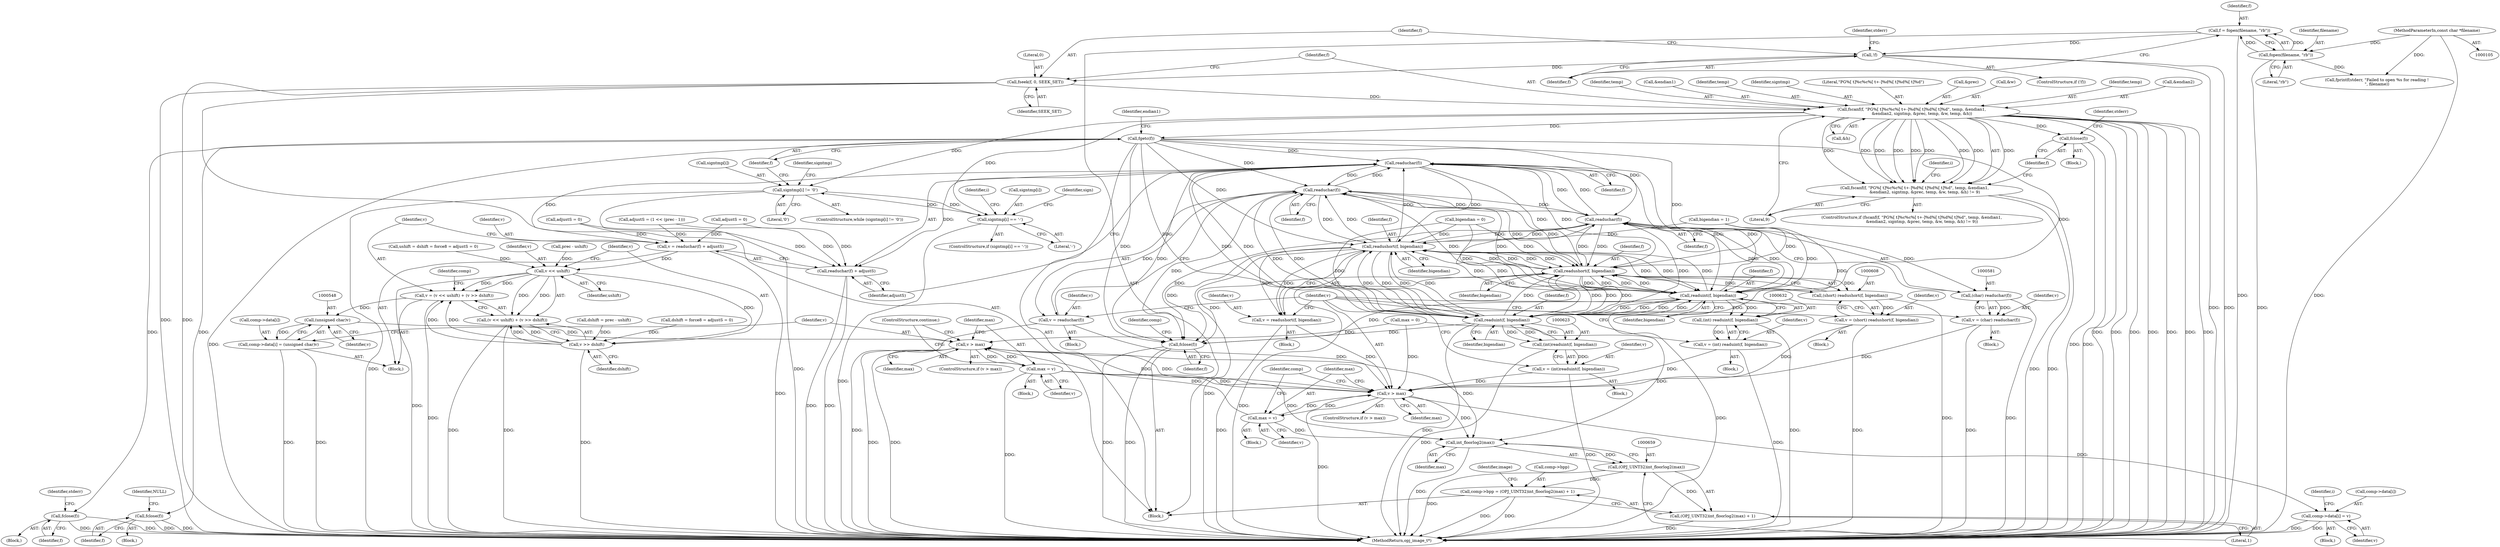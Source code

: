 digraph "0_openjpeg_e5285319229a5d77bf316bb0d3a6cbd3cb8666d9@API" {
"1000175" [label="(Call,fscanf(f, \"PG%[ \t]%c%c%[ \t+-]%d%[ \t]%d%[ \t]%d\", temp, &endian1,\n                &endian2, signtmp, &prec, temp, &w, temp, &h))"];
"1000169" [label="(Call,fseek(f, 0, SEEK_SET))"];
"1000160" [label="(Call,!f)"];
"1000154" [label="(Call,f = fopen(filename, \"rb\"))"];
"1000156" [label="(Call,fopen(filename, \"rb\"))"];
"1000106" [label="(MethodParameterIn,const char *filename)"];
"1000174" [label="(Call,fscanf(f, \"PG%[ \t]%c%c%[ \t+-]%d%[ \t]%d%[ \t]%d\", temp, &endian1,\n                &endian2, signtmp, &prec, temp, &w, temp, &h) != 9)"];
"1000194" [label="(Call,fclose(f))"];
"1000208" [label="(Call,signtmp[i] != '\0')"];
"1000215" [label="(Call,signtmp[i] == '-')"];
"1000226" [label="(Call,fgetc(f))"];
"1000255" [label="(Call,fclose(f))"];
"1000470" [label="(Call,fclose(f))"];
"1000529" [label="(Call,readuchar(f))"];
"1000526" [label="(Call,v = readuchar(f) + adjustS)"];
"1000535" [label="(Call,v << ushift)"];
"1000532" [label="(Call,v = (v << ushift) + (v >> dshift))"];
"1000547" [label="(Call,(unsigned char)v)"];
"1000541" [label="(Call,comp->data[i] = (unsigned char)v)"];
"1000551" [label="(Call,v > max)"];
"1000555" [label="(Call,max = v)"];
"1000637" [label="(Call,v > max)"];
"1000641" [label="(Call,max = v)"];
"1000660" [label="(Call,int_floorlog2(max))"];
"1000658" [label="(Call,(OPJ_UINT32)int_floorlog2(max))"];
"1000653" [label="(Call,comp->bpp = (OPJ_UINT32)int_floorlog2(max) + 1)"];
"1000657" [label="(Call,(OPJ_UINT32)int_floorlog2(max) + 1)"];
"1000644" [label="(Call,comp->data[i] = v)"];
"1000534" [label="(Call,(v << ushift) + (v >> dshift))"];
"1000538" [label="(Call,v >> dshift)"];
"1000528" [label="(Call,readuchar(f) + adjustS)"];
"1000574" [label="(Call,readuchar(f))"];
"1000572" [label="(Call,v = readuchar(f))"];
"1000582" [label="(Call,readuchar(f))"];
"1000580" [label="(Call,(char) readuchar(f))"];
"1000578" [label="(Call,v = (char) readuchar(f))"];
"1000600" [label="(Call,readushort(f, bigendian))"];
"1000598" [label="(Call,v = readushort(f, bigendian))"];
"1000609" [label="(Call,readushort(f, bigendian))"];
"1000607" [label="(Call,(short) readushort(f, bigendian))"];
"1000605" [label="(Call,v = (short) readushort(f, bigendian))"];
"1000624" [label="(Call,readuint(f, bigendian))"];
"1000622" [label="(Call,(int)readuint(f, bigendian))"];
"1000620" [label="(Call,v = (int)readuint(f, bigendian))"];
"1000633" [label="(Call,readuint(f, bigendian))"];
"1000631" [label="(Call,(int) readuint(f, bigendian))"];
"1000629" [label="(Call,v = (int) readuint(f, bigendian))"];
"1000651" [label="(Call,fclose(f))"];
"1000624" [label="(Call,readuint(f, bigendian))"];
"1000219" [label="(Literal,'-')"];
"1000611" [label="(Identifier,bigendian)"];
"1000598" [label="(Call,v = readushort(f, bigendian))"];
"1000156" [label="(Call,fopen(filename, \"rb\"))"];
"1000163" [label="(Call,fprintf(stderr, \"Failed to open %s for reading !\n\", filename))"];
"1000422" [label="(Call,adjustS = 0)"];
"1000644" [label="(Call,comp->data[i] = v)"];
"1000645" [label="(Call,comp->data[i])"];
"1000161" [label="(Identifier,f)"];
"1000538" [label="(Call,v >> dshift)"];
"1000384" [label="(Call,dshift = prec - ushift)"];
"1000604" [label="(Block,)"];
"1000655" [label="(Identifier,comp)"];
"1000250" [label="(Call,bigendian = 0)"];
"1000639" [label="(Identifier,max)"];
"1000176" [label="(Identifier,f)"];
"1000179" [label="(Call,&endian1)"];
"1000394" [label="(Call,adjustS = (1 << (prec - 1)))"];
"1000542" [label="(Call,comp->data[i])"];
"1000654" [label="(Call,comp->bpp)"];
"1000192" [label="(Literal,9)"];
"1000577" [label="(Block,)"];
"1000529" [label="(Call,readuchar(f))"];
"1000473" [label="(Identifier,NULL)"];
"1000605" [label="(Call,v = (short) readushort(f, bigendian))"];
"1000625" [label="(Identifier,f)"];
"1000154" [label="(Call,f = fopen(filename, \"rb\"))"];
"1000610" [label="(Identifier,f)"];
"1000254" [label="(Block,)"];
"1000550" [label="(ControlStructure,if (v > max))"];
"1000527" [label="(Identifier,v)"];
"1000471" [label="(Identifier,f)"];
"1000172" [label="(Identifier,SEEK_SET)"];
"1000222" [label="(Identifier,sign)"];
"1000469" [label="(Block,)"];
"1000537" [label="(Identifier,ushift)"];
"1000582" [label="(Call,readuchar(f))"];
"1000186" [label="(Identifier,temp)"];
"1000652" [label="(Identifier,f)"];
"1000183" [label="(Identifier,signtmp)"];
"1000534" [label="(Call,(v << ushift) + (v >> dshift))"];
"1000212" [label="(Literal,'\0')"];
"1000549" [label="(Identifier,v)"];
"1000540" [label="(Identifier,dshift)"];
"1000580" [label="(Call,(char) readuchar(f))"];
"1000657" [label="(Call,(OPJ_UINT32)int_floorlog2(max) + 1)"];
"1000531" [label="(Identifier,adjustS)"];
"1000629" [label="(Call,v = (int) readuint(f, bigendian))"];
"1000528" [label="(Call,readuchar(f) + adjustS)"];
"1000532" [label="(Call,v = (v << ushift) + (v >> dshift))"];
"1000599" [label="(Identifier,v)"];
"1000621" [label="(Identifier,v)"];
"1000636" [label="(ControlStructure,if (v > max))"];
"1000177" [label="(Literal,\"PG%[ \t]%c%c%[ \t+-]%d%[ \t]%d%[ \t]%d\")"];
"1000620" [label="(Call,v = (int)readuint(f, bigendian))"];
"1000635" [label="(Identifier,bigendian)"];
"1000170" [label="(Identifier,f)"];
"1000555" [label="(Call,max = v)"];
"1000660" [label="(Call,int_floorlog2(max))"];
"1000647" [label="(Identifier,comp)"];
"1000541" [label="(Call,comp->data[i] = (unsigned char)v)"];
"1000536" [label="(Identifier,v)"];
"1000418" [label="(Call,dshift = force8 = adjustS = 0)"];
"1000574" [label="(Call,readuchar(f))"];
"1000535" [label="(Call,v << ushift)"];
"1000174" [label="(Call,fscanf(f, \"PG%[ \t]%c%c%[ \t+-]%d%[ \t]%d%[ \t]%d\", temp, &endian1,\n                &endian2, signtmp, &prec, temp, &w, temp, &h) != 9)"];
"1000530" [label="(Identifier,f)"];
"1000572" [label="(Call,v = readuchar(f))"];
"1000164" [label="(Identifier,stderr)"];
"1000184" [label="(Call,&prec)"];
"1000190" [label="(Call,&h)"];
"1000597" [label="(Block,)"];
"1000575" [label="(Identifier,f)"];
"1000151" [label="(Call,max = 0)"];
"1000526" [label="(Call,v = readuchar(f) + adjustS)"];
"1000557" [label="(Identifier,v)"];
"1000551" [label="(Call,v > max)"];
"1000643" [label="(Identifier,v)"];
"1000207" [label="(ControlStructure,while (signtmp[i] != '\0'))"];
"1000237" [label="(Call,bigendian = 1)"];
"1000231" [label="(Identifier,endian1)"];
"1000662" [label="(Literal,1)"];
"1000579" [label="(Identifier,v)"];
"1000634" [label="(Identifier,f)"];
"1000160" [label="(Call,!f)"];
"1000217" [label="(Identifier,signtmp)"];
"1000630" [label="(Identifier,v)"];
"1000157" [label="(Identifier,filename)"];
"1000403" [label="(Call,adjustS = 0)"];
"1000470" [label="(Call,fclose(f))"];
"1000520" [label="(Identifier,i)"];
"1000158" [label="(Literal,\"rb\")"];
"1000651" [label="(Call,fclose(f))"];
"1000225" [label="(Identifier,i)"];
"1000187" [label="(Call,&w)"];
"1000215" [label="(Call,signtmp[i] == '-')"];
"1000609" [label="(Call,readushort(f, bigendian))"];
"1000606" [label="(Identifier,v)"];
"1000619" [label="(Block,)"];
"1000622" [label="(Call,(int)readuint(f, bigendian))"];
"1000169" [label="(Call,fseek(f, 0, SEEK_SET))"];
"1000641" [label="(Call,max = v)"];
"1000189" [label="(Identifier,temp)"];
"1000628" [label="(Block,)"];
"1000642" [label="(Identifier,max)"];
"1000558" [label="(ControlStructure,continue;)"];
"1000209" [label="(Call,signtmp[i])"];
"1000256" [label="(Identifier,f)"];
"1000553" [label="(Identifier,max)"];
"1000181" [label="(Call,&endian2)"];
"1000661" [label="(Identifier,max)"];
"1000159" [label="(ControlStructure,if (!f))"];
"1000547" [label="(Call,(unsigned char)v)"];
"1000583" [label="(Identifier,f)"];
"1000600" [label="(Call,readushort(f, bigendian))"];
"1000650" [label="(Identifier,v)"];
"1000195" [label="(Identifier,f)"];
"1000633" [label="(Call,readuint(f, bigendian))"];
"1000626" [label="(Identifier,bigendian)"];
"1000638" [label="(Identifier,v)"];
"1000665" [label="(MethodReturn,opj_image_t*)"];
"1000578" [label="(Call,v = (char) readuchar(f))"];
"1000202" [label="(Identifier,i)"];
"1000653" [label="(Call,comp->bpp = (OPJ_UINT32)int_floorlog2(max) + 1)"];
"1000601" [label="(Identifier,f)"];
"1000197" [label="(Identifier,stderr)"];
"1000539" [label="(Identifier,v)"];
"1000607" [label="(Call,(short) readushort(f, bigendian))"];
"1000386" [label="(Call,prec - ushift)"];
"1000175" [label="(Call,fscanf(f, \"PG%[ \t]%c%c%[ \t+-]%d%[ \t]%d%[ \t]%d\", temp, &endian1,\n                &endian2, signtmp, &prec, temp, &w, temp, &h))"];
"1000554" [label="(Block,)"];
"1000155" [label="(Identifier,f)"];
"1000194" [label="(Call,fclose(f))"];
"1000108" [label="(Block,)"];
"1000416" [label="(Call,ushift = dshift = force8 = adjustS = 0)"];
"1000552" [label="(Identifier,v)"];
"1000214" [label="(ControlStructure,if (signtmp[i] == '-'))"];
"1000664" [label="(Identifier,image)"];
"1000216" [label="(Call,signtmp[i])"];
"1000525" [label="(Block,)"];
"1000556" [label="(Identifier,max)"];
"1000602" [label="(Identifier,bigendian)"];
"1000571" [label="(Block,)"];
"1000258" [label="(Identifier,stderr)"];
"1000178" [label="(Identifier,temp)"];
"1000533" [label="(Identifier,v)"];
"1000658" [label="(Call,(OPJ_UINT32)int_floorlog2(max))"];
"1000631" [label="(Call,(int) readuint(f, bigendian))"];
"1000173" [label="(ControlStructure,if (fscanf(f, \"PG%[ \t]%c%c%[ \t+-]%d%[ \t]%d%[ \t]%d\", temp, &endian1,\n                &endian2, signtmp, &prec, temp, &w, temp, &h) != 9))"];
"1000208" [label="(Call,signtmp[i] != '\0')"];
"1000544" [label="(Identifier,comp)"];
"1000637" [label="(Call,v > max)"];
"1000227" [label="(Identifier,f)"];
"1000573" [label="(Identifier,v)"];
"1000193" [label="(Block,)"];
"1000106" [label="(MethodParameterIn,const char *filename)"];
"1000640" [label="(Block,)"];
"1000226" [label="(Call,fgetc(f))"];
"1000171" [label="(Literal,0)"];
"1000521" [label="(Block,)"];
"1000255" [label="(Call,fclose(f))"];
"1000175" -> "1000174"  [label="AST: "];
"1000175" -> "1000190"  [label="CFG: "];
"1000176" -> "1000175"  [label="AST: "];
"1000177" -> "1000175"  [label="AST: "];
"1000178" -> "1000175"  [label="AST: "];
"1000179" -> "1000175"  [label="AST: "];
"1000181" -> "1000175"  [label="AST: "];
"1000183" -> "1000175"  [label="AST: "];
"1000184" -> "1000175"  [label="AST: "];
"1000186" -> "1000175"  [label="AST: "];
"1000187" -> "1000175"  [label="AST: "];
"1000189" -> "1000175"  [label="AST: "];
"1000190" -> "1000175"  [label="AST: "];
"1000192" -> "1000175"  [label="CFG: "];
"1000175" -> "1000665"  [label="DDG: "];
"1000175" -> "1000665"  [label="DDG: "];
"1000175" -> "1000665"  [label="DDG: "];
"1000175" -> "1000665"  [label="DDG: "];
"1000175" -> "1000665"  [label="DDG: "];
"1000175" -> "1000665"  [label="DDG: "];
"1000175" -> "1000665"  [label="DDG: "];
"1000175" -> "1000174"  [label="DDG: "];
"1000175" -> "1000174"  [label="DDG: "];
"1000175" -> "1000174"  [label="DDG: "];
"1000175" -> "1000174"  [label="DDG: "];
"1000175" -> "1000174"  [label="DDG: "];
"1000175" -> "1000174"  [label="DDG: "];
"1000175" -> "1000174"  [label="DDG: "];
"1000175" -> "1000174"  [label="DDG: "];
"1000175" -> "1000174"  [label="DDG: "];
"1000169" -> "1000175"  [label="DDG: "];
"1000175" -> "1000194"  [label="DDG: "];
"1000175" -> "1000208"  [label="DDG: "];
"1000175" -> "1000215"  [label="DDG: "];
"1000175" -> "1000226"  [label="DDG: "];
"1000169" -> "1000108"  [label="AST: "];
"1000169" -> "1000172"  [label="CFG: "];
"1000170" -> "1000169"  [label="AST: "];
"1000171" -> "1000169"  [label="AST: "];
"1000172" -> "1000169"  [label="AST: "];
"1000176" -> "1000169"  [label="CFG: "];
"1000169" -> "1000665"  [label="DDG: "];
"1000169" -> "1000665"  [label="DDG: "];
"1000160" -> "1000169"  [label="DDG: "];
"1000160" -> "1000159"  [label="AST: "];
"1000160" -> "1000161"  [label="CFG: "];
"1000161" -> "1000160"  [label="AST: "];
"1000164" -> "1000160"  [label="CFG: "];
"1000170" -> "1000160"  [label="CFG: "];
"1000160" -> "1000665"  [label="DDG: "];
"1000160" -> "1000665"  [label="DDG: "];
"1000154" -> "1000160"  [label="DDG: "];
"1000154" -> "1000108"  [label="AST: "];
"1000154" -> "1000156"  [label="CFG: "];
"1000155" -> "1000154"  [label="AST: "];
"1000156" -> "1000154"  [label="AST: "];
"1000161" -> "1000154"  [label="CFG: "];
"1000154" -> "1000665"  [label="DDG: "];
"1000156" -> "1000154"  [label="DDG: "];
"1000156" -> "1000154"  [label="DDG: "];
"1000156" -> "1000158"  [label="CFG: "];
"1000157" -> "1000156"  [label="AST: "];
"1000158" -> "1000156"  [label="AST: "];
"1000156" -> "1000665"  [label="DDG: "];
"1000106" -> "1000156"  [label="DDG: "];
"1000156" -> "1000163"  [label="DDG: "];
"1000106" -> "1000105"  [label="AST: "];
"1000106" -> "1000665"  [label="DDG: "];
"1000106" -> "1000163"  [label="DDG: "];
"1000174" -> "1000173"  [label="AST: "];
"1000174" -> "1000192"  [label="CFG: "];
"1000192" -> "1000174"  [label="AST: "];
"1000195" -> "1000174"  [label="CFG: "];
"1000202" -> "1000174"  [label="CFG: "];
"1000174" -> "1000665"  [label="DDG: "];
"1000174" -> "1000665"  [label="DDG: "];
"1000194" -> "1000193"  [label="AST: "];
"1000194" -> "1000195"  [label="CFG: "];
"1000195" -> "1000194"  [label="AST: "];
"1000197" -> "1000194"  [label="CFG: "];
"1000194" -> "1000665"  [label="DDG: "];
"1000194" -> "1000665"  [label="DDG: "];
"1000208" -> "1000207"  [label="AST: "];
"1000208" -> "1000212"  [label="CFG: "];
"1000209" -> "1000208"  [label="AST: "];
"1000212" -> "1000208"  [label="AST: "];
"1000217" -> "1000208"  [label="CFG: "];
"1000227" -> "1000208"  [label="CFG: "];
"1000208" -> "1000665"  [label="DDG: "];
"1000208" -> "1000665"  [label="DDG: "];
"1000215" -> "1000208"  [label="DDG: "];
"1000208" -> "1000215"  [label="DDG: "];
"1000215" -> "1000214"  [label="AST: "];
"1000215" -> "1000219"  [label="CFG: "];
"1000216" -> "1000215"  [label="AST: "];
"1000219" -> "1000215"  [label="AST: "];
"1000222" -> "1000215"  [label="CFG: "];
"1000225" -> "1000215"  [label="CFG: "];
"1000215" -> "1000665"  [label="DDG: "];
"1000226" -> "1000108"  [label="AST: "];
"1000226" -> "1000227"  [label="CFG: "];
"1000227" -> "1000226"  [label="AST: "];
"1000231" -> "1000226"  [label="CFG: "];
"1000226" -> "1000665"  [label="DDG: "];
"1000226" -> "1000255"  [label="DDG: "];
"1000226" -> "1000470"  [label="DDG: "];
"1000226" -> "1000529"  [label="DDG: "];
"1000226" -> "1000574"  [label="DDG: "];
"1000226" -> "1000582"  [label="DDG: "];
"1000226" -> "1000600"  [label="DDG: "];
"1000226" -> "1000609"  [label="DDG: "];
"1000226" -> "1000624"  [label="DDG: "];
"1000226" -> "1000633"  [label="DDG: "];
"1000226" -> "1000651"  [label="DDG: "];
"1000255" -> "1000254"  [label="AST: "];
"1000255" -> "1000256"  [label="CFG: "];
"1000256" -> "1000255"  [label="AST: "];
"1000258" -> "1000255"  [label="CFG: "];
"1000255" -> "1000665"  [label="DDG: "];
"1000255" -> "1000665"  [label="DDG: "];
"1000470" -> "1000469"  [label="AST: "];
"1000470" -> "1000471"  [label="CFG: "];
"1000471" -> "1000470"  [label="AST: "];
"1000473" -> "1000470"  [label="CFG: "];
"1000470" -> "1000665"  [label="DDG: "];
"1000470" -> "1000665"  [label="DDG: "];
"1000529" -> "1000528"  [label="AST: "];
"1000529" -> "1000530"  [label="CFG: "];
"1000530" -> "1000529"  [label="AST: "];
"1000531" -> "1000529"  [label="CFG: "];
"1000529" -> "1000526"  [label="DDG: "];
"1000529" -> "1000528"  [label="DDG: "];
"1000574" -> "1000529"  [label="DDG: "];
"1000582" -> "1000529"  [label="DDG: "];
"1000609" -> "1000529"  [label="DDG: "];
"1000624" -> "1000529"  [label="DDG: "];
"1000633" -> "1000529"  [label="DDG: "];
"1000600" -> "1000529"  [label="DDG: "];
"1000529" -> "1000574"  [label="DDG: "];
"1000529" -> "1000582"  [label="DDG: "];
"1000529" -> "1000600"  [label="DDG: "];
"1000529" -> "1000609"  [label="DDG: "];
"1000529" -> "1000624"  [label="DDG: "];
"1000529" -> "1000633"  [label="DDG: "];
"1000529" -> "1000651"  [label="DDG: "];
"1000526" -> "1000525"  [label="AST: "];
"1000526" -> "1000528"  [label="CFG: "];
"1000527" -> "1000526"  [label="AST: "];
"1000528" -> "1000526"  [label="AST: "];
"1000533" -> "1000526"  [label="CFG: "];
"1000526" -> "1000665"  [label="DDG: "];
"1000403" -> "1000526"  [label="DDG: "];
"1000422" -> "1000526"  [label="DDG: "];
"1000394" -> "1000526"  [label="DDG: "];
"1000526" -> "1000535"  [label="DDG: "];
"1000535" -> "1000534"  [label="AST: "];
"1000535" -> "1000537"  [label="CFG: "];
"1000536" -> "1000535"  [label="AST: "];
"1000537" -> "1000535"  [label="AST: "];
"1000539" -> "1000535"  [label="CFG: "];
"1000535" -> "1000665"  [label="DDG: "];
"1000535" -> "1000532"  [label="DDG: "];
"1000535" -> "1000532"  [label="DDG: "];
"1000535" -> "1000534"  [label="DDG: "];
"1000535" -> "1000534"  [label="DDG: "];
"1000386" -> "1000535"  [label="DDG: "];
"1000416" -> "1000535"  [label="DDG: "];
"1000535" -> "1000538"  [label="DDG: "];
"1000532" -> "1000525"  [label="AST: "];
"1000532" -> "1000534"  [label="CFG: "];
"1000533" -> "1000532"  [label="AST: "];
"1000534" -> "1000532"  [label="AST: "];
"1000544" -> "1000532"  [label="CFG: "];
"1000532" -> "1000665"  [label="DDG: "];
"1000538" -> "1000532"  [label="DDG: "];
"1000538" -> "1000532"  [label="DDG: "];
"1000532" -> "1000547"  [label="DDG: "];
"1000547" -> "1000541"  [label="AST: "];
"1000547" -> "1000549"  [label="CFG: "];
"1000548" -> "1000547"  [label="AST: "];
"1000549" -> "1000547"  [label="AST: "];
"1000541" -> "1000547"  [label="CFG: "];
"1000547" -> "1000541"  [label="DDG: "];
"1000547" -> "1000551"  [label="DDG: "];
"1000541" -> "1000525"  [label="AST: "];
"1000542" -> "1000541"  [label="AST: "];
"1000552" -> "1000541"  [label="CFG: "];
"1000541" -> "1000665"  [label="DDG: "];
"1000541" -> "1000665"  [label="DDG: "];
"1000551" -> "1000550"  [label="AST: "];
"1000551" -> "1000553"  [label="CFG: "];
"1000552" -> "1000551"  [label="AST: "];
"1000553" -> "1000551"  [label="AST: "];
"1000556" -> "1000551"  [label="CFG: "];
"1000558" -> "1000551"  [label="CFG: "];
"1000551" -> "1000665"  [label="DDG: "];
"1000551" -> "1000665"  [label="DDG: "];
"1000637" -> "1000551"  [label="DDG: "];
"1000151" -> "1000551"  [label="DDG: "];
"1000555" -> "1000551"  [label="DDG: "];
"1000641" -> "1000551"  [label="DDG: "];
"1000551" -> "1000555"  [label="DDG: "];
"1000551" -> "1000637"  [label="DDG: "];
"1000551" -> "1000660"  [label="DDG: "];
"1000555" -> "1000554"  [label="AST: "];
"1000555" -> "1000557"  [label="CFG: "];
"1000556" -> "1000555"  [label="AST: "];
"1000557" -> "1000555"  [label="AST: "];
"1000558" -> "1000555"  [label="CFG: "];
"1000555" -> "1000665"  [label="DDG: "];
"1000555" -> "1000637"  [label="DDG: "];
"1000555" -> "1000660"  [label="DDG: "];
"1000637" -> "1000636"  [label="AST: "];
"1000637" -> "1000639"  [label="CFG: "];
"1000638" -> "1000637"  [label="AST: "];
"1000639" -> "1000637"  [label="AST: "];
"1000642" -> "1000637"  [label="CFG: "];
"1000647" -> "1000637"  [label="CFG: "];
"1000637" -> "1000665"  [label="DDG: "];
"1000578" -> "1000637"  [label="DDG: "];
"1000629" -> "1000637"  [label="DDG: "];
"1000598" -> "1000637"  [label="DDG: "];
"1000620" -> "1000637"  [label="DDG: "];
"1000605" -> "1000637"  [label="DDG: "];
"1000572" -> "1000637"  [label="DDG: "];
"1000151" -> "1000637"  [label="DDG: "];
"1000641" -> "1000637"  [label="DDG: "];
"1000637" -> "1000641"  [label="DDG: "];
"1000637" -> "1000644"  [label="DDG: "];
"1000637" -> "1000660"  [label="DDG: "];
"1000641" -> "1000640"  [label="AST: "];
"1000641" -> "1000643"  [label="CFG: "];
"1000642" -> "1000641"  [label="AST: "];
"1000643" -> "1000641"  [label="AST: "];
"1000647" -> "1000641"  [label="CFG: "];
"1000641" -> "1000660"  [label="DDG: "];
"1000660" -> "1000658"  [label="AST: "];
"1000660" -> "1000661"  [label="CFG: "];
"1000661" -> "1000660"  [label="AST: "];
"1000658" -> "1000660"  [label="CFG: "];
"1000660" -> "1000665"  [label="DDG: "];
"1000660" -> "1000658"  [label="DDG: "];
"1000151" -> "1000660"  [label="DDG: "];
"1000658" -> "1000657"  [label="AST: "];
"1000659" -> "1000658"  [label="AST: "];
"1000662" -> "1000658"  [label="CFG: "];
"1000658" -> "1000665"  [label="DDG: "];
"1000658" -> "1000653"  [label="DDG: "];
"1000658" -> "1000657"  [label="DDG: "];
"1000653" -> "1000108"  [label="AST: "];
"1000653" -> "1000657"  [label="CFG: "];
"1000654" -> "1000653"  [label="AST: "];
"1000657" -> "1000653"  [label="AST: "];
"1000664" -> "1000653"  [label="CFG: "];
"1000653" -> "1000665"  [label="DDG: "];
"1000653" -> "1000665"  [label="DDG: "];
"1000657" -> "1000662"  [label="CFG: "];
"1000662" -> "1000657"  [label="AST: "];
"1000657" -> "1000665"  [label="DDG: "];
"1000644" -> "1000521"  [label="AST: "];
"1000644" -> "1000650"  [label="CFG: "];
"1000645" -> "1000644"  [label="AST: "];
"1000650" -> "1000644"  [label="AST: "];
"1000520" -> "1000644"  [label="CFG: "];
"1000644" -> "1000665"  [label="DDG: "];
"1000644" -> "1000665"  [label="DDG: "];
"1000534" -> "1000538"  [label="CFG: "];
"1000538" -> "1000534"  [label="AST: "];
"1000534" -> "1000665"  [label="DDG: "];
"1000534" -> "1000665"  [label="DDG: "];
"1000538" -> "1000534"  [label="DDG: "];
"1000538" -> "1000534"  [label="DDG: "];
"1000538" -> "1000540"  [label="CFG: "];
"1000539" -> "1000538"  [label="AST: "];
"1000540" -> "1000538"  [label="AST: "];
"1000538" -> "1000665"  [label="DDG: "];
"1000418" -> "1000538"  [label="DDG: "];
"1000384" -> "1000538"  [label="DDG: "];
"1000528" -> "1000531"  [label="CFG: "];
"1000531" -> "1000528"  [label="AST: "];
"1000528" -> "1000665"  [label="DDG: "];
"1000528" -> "1000665"  [label="DDG: "];
"1000403" -> "1000528"  [label="DDG: "];
"1000422" -> "1000528"  [label="DDG: "];
"1000394" -> "1000528"  [label="DDG: "];
"1000574" -> "1000572"  [label="AST: "];
"1000574" -> "1000575"  [label="CFG: "];
"1000575" -> "1000574"  [label="AST: "];
"1000572" -> "1000574"  [label="CFG: "];
"1000574" -> "1000572"  [label="DDG: "];
"1000582" -> "1000574"  [label="DDG: "];
"1000609" -> "1000574"  [label="DDG: "];
"1000624" -> "1000574"  [label="DDG: "];
"1000633" -> "1000574"  [label="DDG: "];
"1000600" -> "1000574"  [label="DDG: "];
"1000574" -> "1000582"  [label="DDG: "];
"1000574" -> "1000600"  [label="DDG: "];
"1000574" -> "1000609"  [label="DDG: "];
"1000574" -> "1000624"  [label="DDG: "];
"1000574" -> "1000633"  [label="DDG: "];
"1000574" -> "1000651"  [label="DDG: "];
"1000572" -> "1000571"  [label="AST: "];
"1000573" -> "1000572"  [label="AST: "];
"1000638" -> "1000572"  [label="CFG: "];
"1000572" -> "1000665"  [label="DDG: "];
"1000582" -> "1000580"  [label="AST: "];
"1000582" -> "1000583"  [label="CFG: "];
"1000583" -> "1000582"  [label="AST: "];
"1000580" -> "1000582"  [label="CFG: "];
"1000582" -> "1000580"  [label="DDG: "];
"1000609" -> "1000582"  [label="DDG: "];
"1000624" -> "1000582"  [label="DDG: "];
"1000633" -> "1000582"  [label="DDG: "];
"1000600" -> "1000582"  [label="DDG: "];
"1000582" -> "1000600"  [label="DDG: "];
"1000582" -> "1000609"  [label="DDG: "];
"1000582" -> "1000624"  [label="DDG: "];
"1000582" -> "1000633"  [label="DDG: "];
"1000582" -> "1000651"  [label="DDG: "];
"1000580" -> "1000578"  [label="AST: "];
"1000581" -> "1000580"  [label="AST: "];
"1000578" -> "1000580"  [label="CFG: "];
"1000580" -> "1000665"  [label="DDG: "];
"1000580" -> "1000578"  [label="DDG: "];
"1000578" -> "1000577"  [label="AST: "];
"1000579" -> "1000578"  [label="AST: "];
"1000638" -> "1000578"  [label="CFG: "];
"1000578" -> "1000665"  [label="DDG: "];
"1000600" -> "1000598"  [label="AST: "];
"1000600" -> "1000602"  [label="CFG: "];
"1000601" -> "1000600"  [label="AST: "];
"1000602" -> "1000600"  [label="AST: "];
"1000598" -> "1000600"  [label="CFG: "];
"1000600" -> "1000665"  [label="DDG: "];
"1000600" -> "1000598"  [label="DDG: "];
"1000600" -> "1000598"  [label="DDG: "];
"1000609" -> "1000600"  [label="DDG: "];
"1000609" -> "1000600"  [label="DDG: "];
"1000624" -> "1000600"  [label="DDG: "];
"1000624" -> "1000600"  [label="DDG: "];
"1000633" -> "1000600"  [label="DDG: "];
"1000633" -> "1000600"  [label="DDG: "];
"1000250" -> "1000600"  [label="DDG: "];
"1000237" -> "1000600"  [label="DDG: "];
"1000600" -> "1000609"  [label="DDG: "];
"1000600" -> "1000609"  [label="DDG: "];
"1000600" -> "1000624"  [label="DDG: "];
"1000600" -> "1000624"  [label="DDG: "];
"1000600" -> "1000633"  [label="DDG: "];
"1000600" -> "1000633"  [label="DDG: "];
"1000600" -> "1000651"  [label="DDG: "];
"1000598" -> "1000597"  [label="AST: "];
"1000599" -> "1000598"  [label="AST: "];
"1000638" -> "1000598"  [label="CFG: "];
"1000598" -> "1000665"  [label="DDG: "];
"1000609" -> "1000607"  [label="AST: "];
"1000609" -> "1000611"  [label="CFG: "];
"1000610" -> "1000609"  [label="AST: "];
"1000611" -> "1000609"  [label="AST: "];
"1000607" -> "1000609"  [label="CFG: "];
"1000609" -> "1000665"  [label="DDG: "];
"1000609" -> "1000607"  [label="DDG: "];
"1000609" -> "1000607"  [label="DDG: "];
"1000624" -> "1000609"  [label="DDG: "];
"1000624" -> "1000609"  [label="DDG: "];
"1000633" -> "1000609"  [label="DDG: "];
"1000633" -> "1000609"  [label="DDG: "];
"1000250" -> "1000609"  [label="DDG: "];
"1000237" -> "1000609"  [label="DDG: "];
"1000609" -> "1000624"  [label="DDG: "];
"1000609" -> "1000624"  [label="DDG: "];
"1000609" -> "1000633"  [label="DDG: "];
"1000609" -> "1000633"  [label="DDG: "];
"1000609" -> "1000651"  [label="DDG: "];
"1000607" -> "1000605"  [label="AST: "];
"1000608" -> "1000607"  [label="AST: "];
"1000605" -> "1000607"  [label="CFG: "];
"1000607" -> "1000665"  [label="DDG: "];
"1000607" -> "1000605"  [label="DDG: "];
"1000605" -> "1000604"  [label="AST: "];
"1000606" -> "1000605"  [label="AST: "];
"1000638" -> "1000605"  [label="CFG: "];
"1000605" -> "1000665"  [label="DDG: "];
"1000624" -> "1000622"  [label="AST: "];
"1000624" -> "1000626"  [label="CFG: "];
"1000625" -> "1000624"  [label="AST: "];
"1000626" -> "1000624"  [label="AST: "];
"1000622" -> "1000624"  [label="CFG: "];
"1000624" -> "1000665"  [label="DDG: "];
"1000624" -> "1000622"  [label="DDG: "];
"1000624" -> "1000622"  [label="DDG: "];
"1000633" -> "1000624"  [label="DDG: "];
"1000633" -> "1000624"  [label="DDG: "];
"1000250" -> "1000624"  [label="DDG: "];
"1000237" -> "1000624"  [label="DDG: "];
"1000624" -> "1000633"  [label="DDG: "];
"1000624" -> "1000633"  [label="DDG: "];
"1000624" -> "1000651"  [label="DDG: "];
"1000622" -> "1000620"  [label="AST: "];
"1000623" -> "1000622"  [label="AST: "];
"1000620" -> "1000622"  [label="CFG: "];
"1000622" -> "1000665"  [label="DDG: "];
"1000622" -> "1000620"  [label="DDG: "];
"1000620" -> "1000619"  [label="AST: "];
"1000621" -> "1000620"  [label="AST: "];
"1000638" -> "1000620"  [label="CFG: "];
"1000620" -> "1000665"  [label="DDG: "];
"1000633" -> "1000631"  [label="AST: "];
"1000633" -> "1000635"  [label="CFG: "];
"1000634" -> "1000633"  [label="AST: "];
"1000635" -> "1000633"  [label="AST: "];
"1000631" -> "1000633"  [label="CFG: "];
"1000633" -> "1000665"  [label="DDG: "];
"1000633" -> "1000631"  [label="DDG: "];
"1000633" -> "1000631"  [label="DDG: "];
"1000250" -> "1000633"  [label="DDG: "];
"1000237" -> "1000633"  [label="DDG: "];
"1000633" -> "1000651"  [label="DDG: "];
"1000631" -> "1000629"  [label="AST: "];
"1000632" -> "1000631"  [label="AST: "];
"1000629" -> "1000631"  [label="CFG: "];
"1000631" -> "1000665"  [label="DDG: "];
"1000631" -> "1000629"  [label="DDG: "];
"1000629" -> "1000628"  [label="AST: "];
"1000630" -> "1000629"  [label="AST: "];
"1000638" -> "1000629"  [label="CFG: "];
"1000629" -> "1000665"  [label="DDG: "];
"1000651" -> "1000108"  [label="AST: "];
"1000651" -> "1000652"  [label="CFG: "];
"1000652" -> "1000651"  [label="AST: "];
"1000655" -> "1000651"  [label="CFG: "];
"1000651" -> "1000665"  [label="DDG: "];
"1000651" -> "1000665"  [label="DDG: "];
}

